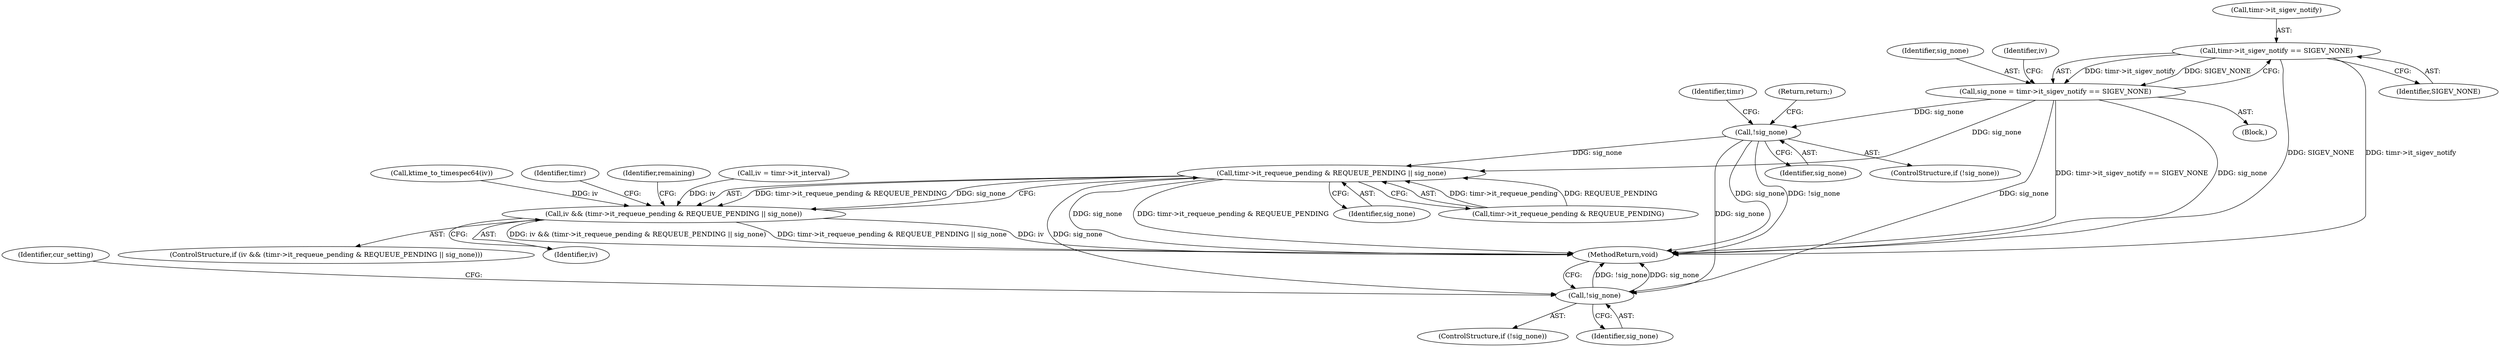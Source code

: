 digraph "0_linux_78c9c4dfbf8c04883941445a195276bb4bb92c76_2@pointer" {
"1000123" [label="(Call,timr->it_sigev_notify == SIGEV_NONE)"];
"1000121" [label="(Call,sig_none = timr->it_sigev_notify == SIGEV_NONE)"];
"1000150" [label="(Call,!sig_none)"];
"1000166" [label="(Call,timr->it_requeue_pending & REQUEUE_PENDING || sig_none)"];
"1000164" [label="(Call,iv && (timr->it_requeue_pending & REQUEUE_PENDING || sig_none))"];
"1000191" [label="(Call,!sig_none)"];
"1000121" [label="(Call,sig_none = timr->it_sigev_notify == SIGEV_NONE)"];
"1000208" [label="(MethodReturn,void)"];
"1000151" [label="(Identifier,sig_none)"];
"1000124" [label="(Call,timr->it_sigev_notify)"];
"1000172" [label="(Identifier,sig_none)"];
"1000164" [label="(Call,iv && (timr->it_requeue_pending & REQUEUE_PENDING || sig_none))"];
"1000140" [label="(Call,ktime_to_timespec64(iv))"];
"1000196" [label="(Identifier,cur_setting)"];
"1000122" [label="(Identifier,sig_none)"];
"1000175" [label="(Identifier,timr)"];
"1000129" [label="(Identifier,iv)"];
"1000150" [label="(Call,!sig_none)"];
"1000190" [label="(ControlStructure,if (!sig_none))"];
"1000181" [label="(Identifier,remaining)"];
"1000149" [label="(ControlStructure,if (!sig_none))"];
"1000163" [label="(ControlStructure,if (iv && (timr->it_requeue_pending & REQUEUE_PENDING || sig_none)))"];
"1000109" [label="(Block,)"];
"1000127" [label="(Identifier,SIGEV_NONE)"];
"1000155" [label="(Identifier,timr)"];
"1000123" [label="(Call,timr->it_sigev_notify == SIGEV_NONE)"];
"1000166" [label="(Call,timr->it_requeue_pending & REQUEUE_PENDING || sig_none)"];
"1000152" [label="(Return,return;)"];
"1000165" [label="(Identifier,iv)"];
"1000191" [label="(Call,!sig_none)"];
"1000128" [label="(Call,iv = timr->it_interval)"];
"1000167" [label="(Call,timr->it_requeue_pending & REQUEUE_PENDING)"];
"1000192" [label="(Identifier,sig_none)"];
"1000123" -> "1000121"  [label="AST: "];
"1000123" -> "1000127"  [label="CFG: "];
"1000124" -> "1000123"  [label="AST: "];
"1000127" -> "1000123"  [label="AST: "];
"1000121" -> "1000123"  [label="CFG: "];
"1000123" -> "1000208"  [label="DDG: SIGEV_NONE"];
"1000123" -> "1000208"  [label="DDG: timr->it_sigev_notify"];
"1000123" -> "1000121"  [label="DDG: timr->it_sigev_notify"];
"1000123" -> "1000121"  [label="DDG: SIGEV_NONE"];
"1000121" -> "1000109"  [label="AST: "];
"1000122" -> "1000121"  [label="AST: "];
"1000129" -> "1000121"  [label="CFG: "];
"1000121" -> "1000208"  [label="DDG: timr->it_sigev_notify == SIGEV_NONE"];
"1000121" -> "1000208"  [label="DDG: sig_none"];
"1000121" -> "1000150"  [label="DDG: sig_none"];
"1000121" -> "1000166"  [label="DDG: sig_none"];
"1000121" -> "1000191"  [label="DDG: sig_none"];
"1000150" -> "1000149"  [label="AST: "];
"1000150" -> "1000151"  [label="CFG: "];
"1000151" -> "1000150"  [label="AST: "];
"1000152" -> "1000150"  [label="CFG: "];
"1000155" -> "1000150"  [label="CFG: "];
"1000150" -> "1000208"  [label="DDG: sig_none"];
"1000150" -> "1000208"  [label="DDG: !sig_none"];
"1000150" -> "1000166"  [label="DDG: sig_none"];
"1000150" -> "1000191"  [label="DDG: sig_none"];
"1000166" -> "1000164"  [label="AST: "];
"1000166" -> "1000167"  [label="CFG: "];
"1000166" -> "1000172"  [label="CFG: "];
"1000167" -> "1000166"  [label="AST: "];
"1000172" -> "1000166"  [label="AST: "];
"1000164" -> "1000166"  [label="CFG: "];
"1000166" -> "1000208"  [label="DDG: sig_none"];
"1000166" -> "1000208"  [label="DDG: timr->it_requeue_pending & REQUEUE_PENDING"];
"1000166" -> "1000164"  [label="DDG: timr->it_requeue_pending & REQUEUE_PENDING"];
"1000166" -> "1000164"  [label="DDG: sig_none"];
"1000167" -> "1000166"  [label="DDG: timr->it_requeue_pending"];
"1000167" -> "1000166"  [label="DDG: REQUEUE_PENDING"];
"1000166" -> "1000191"  [label="DDG: sig_none"];
"1000164" -> "1000163"  [label="AST: "];
"1000164" -> "1000165"  [label="CFG: "];
"1000165" -> "1000164"  [label="AST: "];
"1000175" -> "1000164"  [label="CFG: "];
"1000181" -> "1000164"  [label="CFG: "];
"1000164" -> "1000208"  [label="DDG: iv && (timr->it_requeue_pending & REQUEUE_PENDING || sig_none)"];
"1000164" -> "1000208"  [label="DDG: timr->it_requeue_pending & REQUEUE_PENDING || sig_none"];
"1000164" -> "1000208"  [label="DDG: iv"];
"1000140" -> "1000164"  [label="DDG: iv"];
"1000128" -> "1000164"  [label="DDG: iv"];
"1000191" -> "1000190"  [label="AST: "];
"1000191" -> "1000192"  [label="CFG: "];
"1000192" -> "1000191"  [label="AST: "];
"1000196" -> "1000191"  [label="CFG: "];
"1000208" -> "1000191"  [label="CFG: "];
"1000191" -> "1000208"  [label="DDG: !sig_none"];
"1000191" -> "1000208"  [label="DDG: sig_none"];
}
